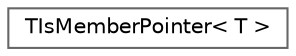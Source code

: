 digraph "Graphical Class Hierarchy"
{
 // INTERACTIVE_SVG=YES
 // LATEX_PDF_SIZE
  bgcolor="transparent";
  edge [fontname=Helvetica,fontsize=10,labelfontname=Helvetica,labelfontsize=10];
  node [fontname=Helvetica,fontsize=10,shape=box,height=0.2,width=0.4];
  rankdir="LR";
  Node0 [id="Node000000",label="TIsMemberPointer\< T \>",height=0.2,width=0.4,color="grey40", fillcolor="white", style="filled",URL="$d5/d10/structTIsMemberPointer.html",tooltip="Traits class which tests if a type is a pointer to member (data member or member function)."];
}
